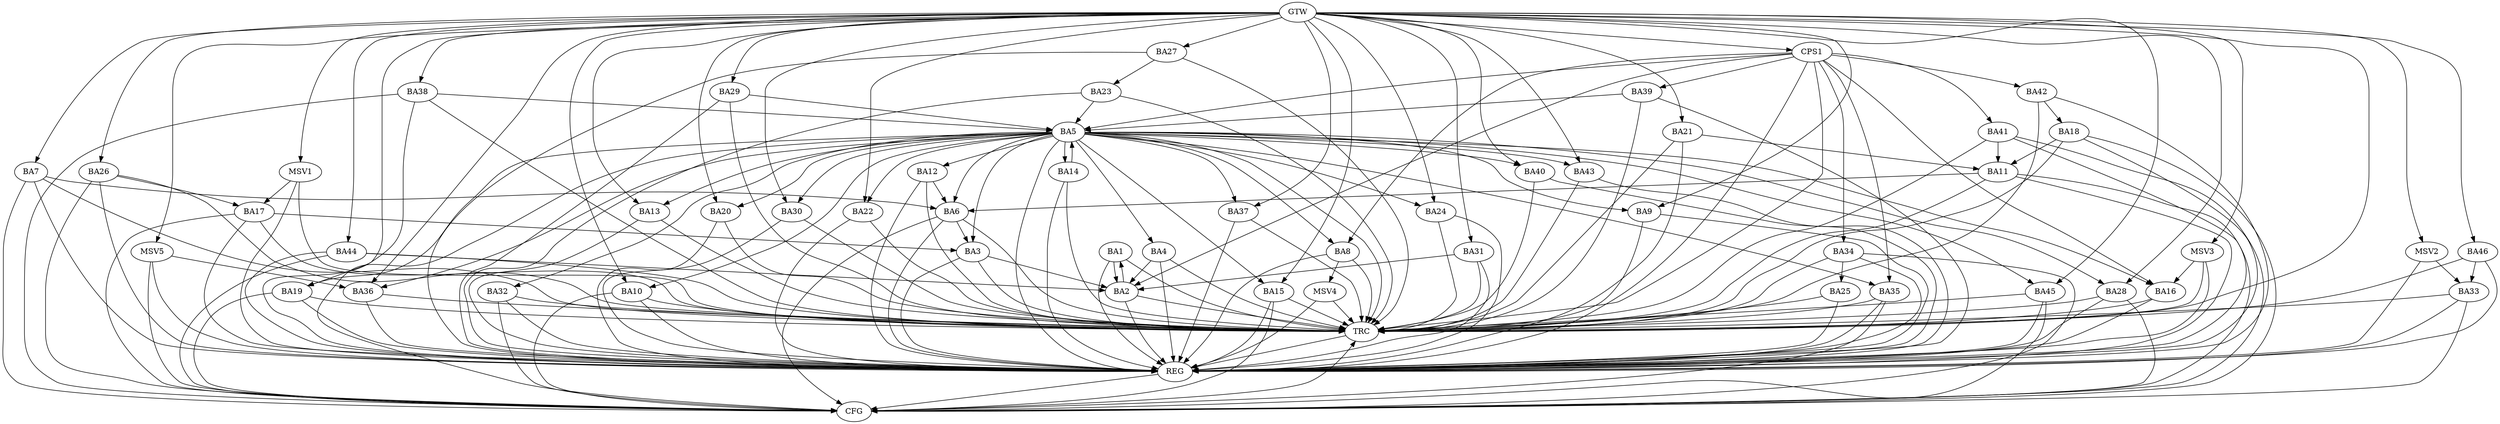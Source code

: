 strict digraph G {
  BA1 [ label="BA1" ];
  BA2 [ label="BA2" ];
  BA3 [ label="BA3" ];
  BA4 [ label="BA4" ];
  BA5 [ label="BA5" ];
  BA6 [ label="BA6" ];
  BA7 [ label="BA7" ];
  BA8 [ label="BA8" ];
  BA9 [ label="BA9" ];
  BA10 [ label="BA10" ];
  BA11 [ label="BA11" ];
  BA12 [ label="BA12" ];
  BA13 [ label="BA13" ];
  BA14 [ label="BA14" ];
  BA15 [ label="BA15" ];
  BA16 [ label="BA16" ];
  BA17 [ label="BA17" ];
  BA18 [ label="BA18" ];
  BA19 [ label="BA19" ];
  BA20 [ label="BA20" ];
  BA21 [ label="BA21" ];
  BA22 [ label="BA22" ];
  BA23 [ label="BA23" ];
  BA24 [ label="BA24" ];
  BA25 [ label="BA25" ];
  BA26 [ label="BA26" ];
  BA27 [ label="BA27" ];
  BA28 [ label="BA28" ];
  BA29 [ label="BA29" ];
  BA30 [ label="BA30" ];
  BA31 [ label="BA31" ];
  BA32 [ label="BA32" ];
  BA33 [ label="BA33" ];
  BA34 [ label="BA34" ];
  BA35 [ label="BA35" ];
  BA36 [ label="BA36" ];
  BA37 [ label="BA37" ];
  BA38 [ label="BA38" ];
  BA39 [ label="BA39" ];
  BA40 [ label="BA40" ];
  BA41 [ label="BA41" ];
  BA42 [ label="BA42" ];
  BA43 [ label="BA43" ];
  BA44 [ label="BA44" ];
  BA45 [ label="BA45" ];
  BA46 [ label="BA46" ];
  CPS1 [ label="CPS1" ];
  GTW [ label="GTW" ];
  REG [ label="REG" ];
  CFG [ label="CFG" ];
  TRC [ label="TRC" ];
  MSV1 [ label="MSV1" ];
  MSV2 [ label="MSV2" ];
  MSV3 [ label="MSV3" ];
  MSV4 [ label="MSV4" ];
  MSV5 [ label="MSV5" ];
  BA1 -> BA2;
  BA2 -> BA1;
  BA3 -> BA2;
  BA4 -> BA2;
  BA5 -> BA3;
  BA6 -> BA3;
  BA7 -> BA6;
  BA11 -> BA6;
  BA12 -> BA6;
  BA14 -> BA5;
  BA17 -> BA3;
  BA18 -> BA11;
  BA21 -> BA11;
  BA23 -> BA5;
  BA26 -> BA17;
  BA27 -> BA23;
  BA29 -> BA5;
  BA31 -> BA2;
  BA34 -> BA25;
  BA38 -> BA5;
  BA39 -> BA5;
  BA41 -> BA11;
  BA42 -> BA18;
  BA44 -> BA2;
  BA46 -> BA33;
  CPS1 -> BA41;
  CPS1 -> BA35;
  CPS1 -> BA39;
  CPS1 -> BA42;
  CPS1 -> BA5;
  CPS1 -> BA34;
  CPS1 -> BA8;
  CPS1 -> BA2;
  CPS1 -> BA16;
  GTW -> BA7;
  GTW -> BA9;
  GTW -> BA10;
  GTW -> BA13;
  GTW -> BA15;
  GTW -> BA19;
  GTW -> BA20;
  GTW -> BA21;
  GTW -> BA22;
  GTW -> BA24;
  GTW -> BA26;
  GTW -> BA27;
  GTW -> BA28;
  GTW -> BA29;
  GTW -> BA30;
  GTW -> BA31;
  GTW -> BA36;
  GTW -> BA37;
  GTW -> BA38;
  GTW -> BA40;
  GTW -> BA43;
  GTW -> BA44;
  GTW -> BA45;
  GTW -> BA46;
  GTW -> CPS1;
  BA1 -> REG;
  BA2 -> REG;
  BA3 -> REG;
  BA4 -> REG;
  BA5 -> REG;
  BA6 -> REG;
  BA7 -> REG;
  BA8 -> REG;
  BA9 -> REG;
  BA10 -> REG;
  BA11 -> REG;
  BA12 -> REG;
  BA13 -> REG;
  BA14 -> REG;
  BA15 -> REG;
  BA16 -> REG;
  BA17 -> REG;
  BA18 -> REG;
  BA19 -> REG;
  BA20 -> REG;
  BA21 -> REG;
  BA22 -> REG;
  BA23 -> REG;
  BA24 -> REG;
  BA25 -> REG;
  BA26 -> REG;
  BA27 -> REG;
  BA28 -> REG;
  BA29 -> REG;
  BA30 -> REG;
  BA31 -> REG;
  BA32 -> REG;
  BA33 -> REG;
  BA34 -> REG;
  BA35 -> REG;
  BA36 -> REG;
  BA37 -> REG;
  BA38 -> REG;
  BA39 -> REG;
  BA40 -> REG;
  BA41 -> REG;
  BA42 -> REG;
  BA43 -> REG;
  BA44 -> REG;
  BA45 -> REG;
  BA46 -> REG;
  CPS1 -> REG;
  BA32 -> CFG;
  BA44 -> CFG;
  BA19 -> CFG;
  BA10 -> CFG;
  BA11 -> CFG;
  BA38 -> CFG;
  BA45 -> CFG;
  BA28 -> CFG;
  BA17 -> CFG;
  BA26 -> CFG;
  BA5 -> CFG;
  BA41 -> CFG;
  BA6 -> CFG;
  BA34 -> CFG;
  BA15 -> CFG;
  BA33 -> CFG;
  BA7 -> CFG;
  BA35 -> CFG;
  BA18 -> CFG;
  REG -> CFG;
  BA1 -> TRC;
  BA2 -> TRC;
  BA3 -> TRC;
  BA4 -> TRC;
  BA5 -> TRC;
  BA6 -> TRC;
  BA7 -> TRC;
  BA8 -> TRC;
  BA9 -> TRC;
  BA10 -> TRC;
  BA11 -> TRC;
  BA12 -> TRC;
  BA13 -> TRC;
  BA14 -> TRC;
  BA15 -> TRC;
  BA16 -> TRC;
  BA17 -> TRC;
  BA18 -> TRC;
  BA19 -> TRC;
  BA20 -> TRC;
  BA21 -> TRC;
  BA22 -> TRC;
  BA23 -> TRC;
  BA24 -> TRC;
  BA25 -> TRC;
  BA26 -> TRC;
  BA27 -> TRC;
  BA28 -> TRC;
  BA29 -> TRC;
  BA30 -> TRC;
  BA31 -> TRC;
  BA32 -> TRC;
  BA33 -> TRC;
  BA34 -> TRC;
  BA35 -> TRC;
  BA36 -> TRC;
  BA37 -> TRC;
  BA38 -> TRC;
  BA39 -> TRC;
  BA40 -> TRC;
  BA41 -> TRC;
  BA42 -> TRC;
  BA43 -> TRC;
  BA44 -> TRC;
  BA45 -> TRC;
  BA46 -> TRC;
  CPS1 -> TRC;
  GTW -> TRC;
  CFG -> TRC;
  TRC -> REG;
  BA5 -> BA45;
  BA5 -> BA12;
  BA5 -> BA13;
  BA5 -> BA30;
  BA5 -> BA4;
  BA5 -> BA43;
  BA5 -> BA8;
  BA5 -> BA37;
  BA5 -> BA20;
  BA5 -> BA15;
  BA5 -> BA19;
  BA5 -> BA16;
  BA5 -> BA36;
  BA5 -> BA9;
  BA5 -> BA6;
  BA5 -> BA22;
  BA5 -> BA10;
  BA5 -> BA32;
  BA5 -> BA24;
  BA5 -> BA40;
  BA5 -> BA14;
  BA5 -> BA28;
  BA5 -> BA35;
  MSV1 -> BA17;
  GTW -> MSV1;
  MSV1 -> REG;
  MSV1 -> TRC;
  MSV2 -> BA33;
  GTW -> MSV2;
  MSV2 -> REG;
  MSV3 -> BA16;
  GTW -> MSV3;
  MSV3 -> REG;
  MSV3 -> TRC;
  BA8 -> MSV4;
  MSV4 -> REG;
  MSV4 -> TRC;
  MSV5 -> BA36;
  GTW -> MSV5;
  MSV5 -> REG;
  MSV5 -> CFG;
}
